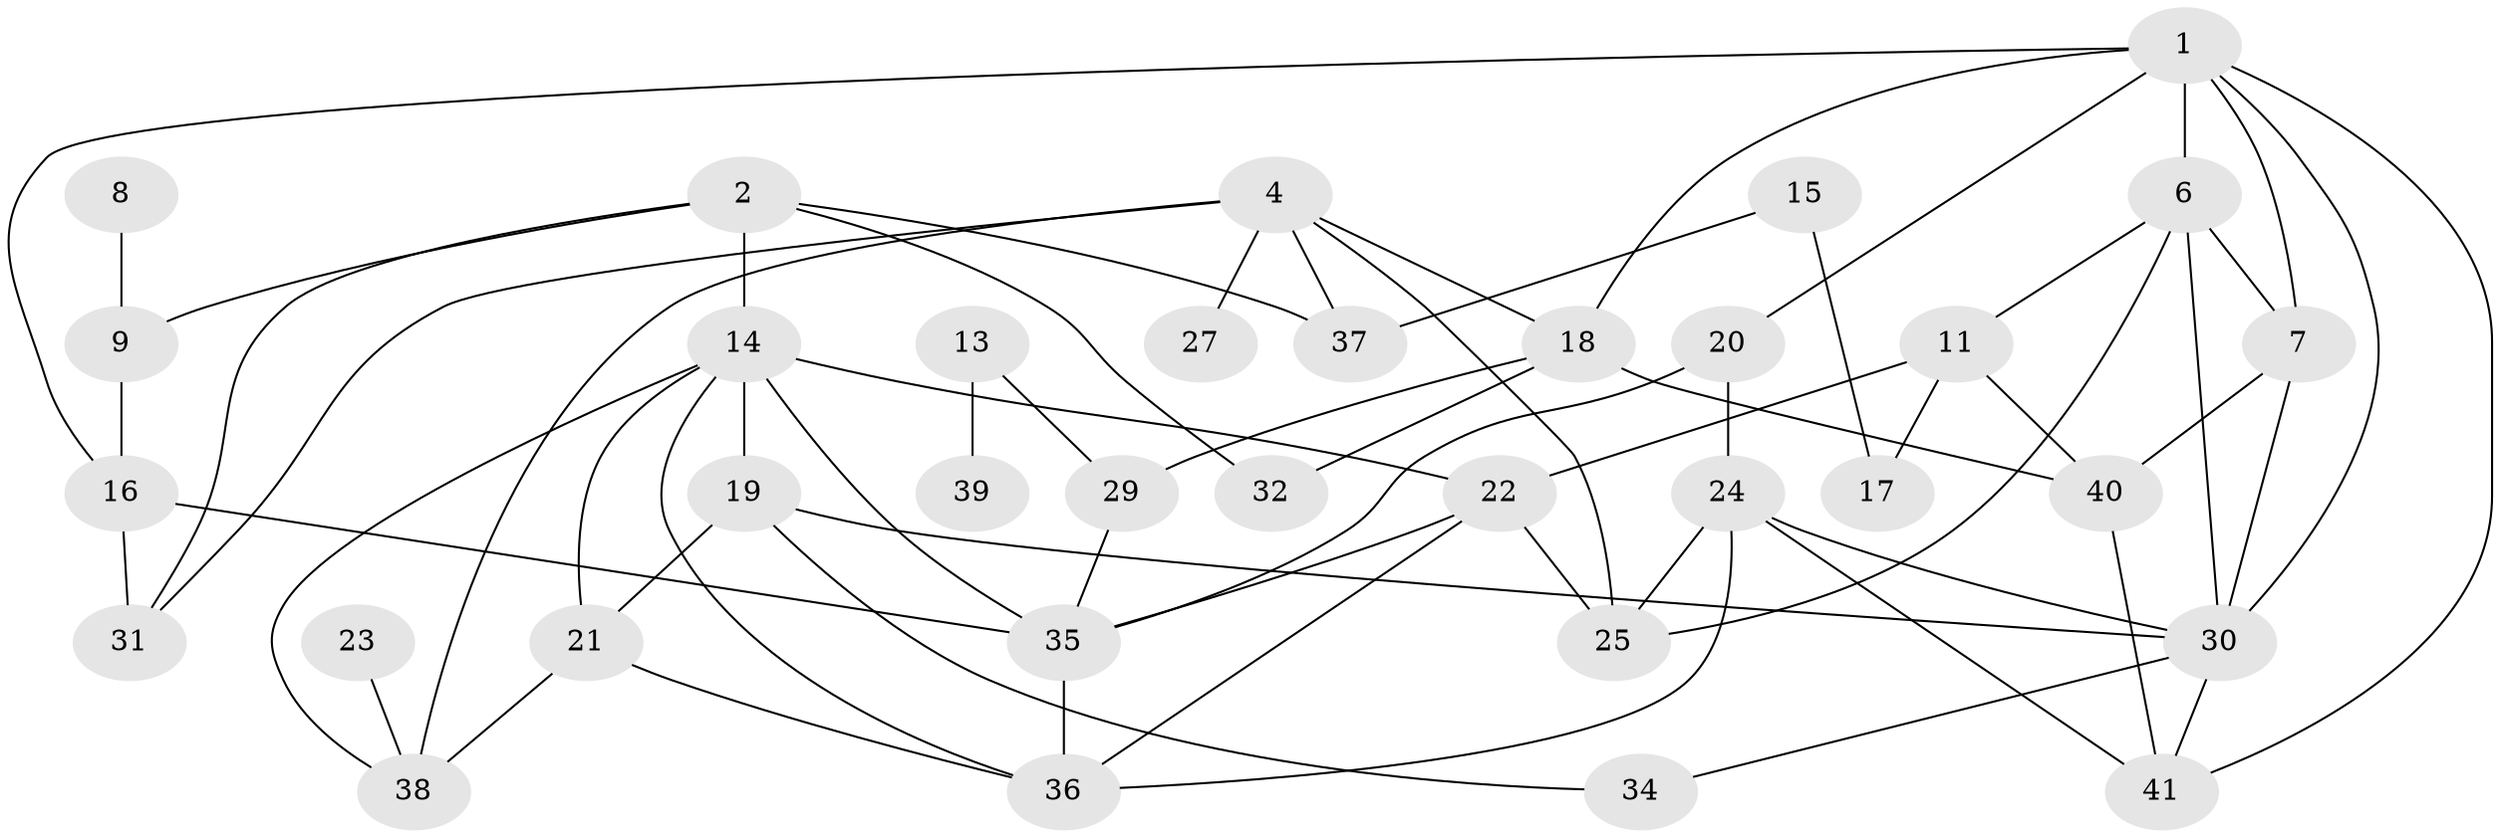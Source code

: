 // original degree distribution, {4: 0.1686746987951807, 5: 0.08433734939759036, 3: 0.1686746987951807, 2: 0.26506024096385544, 6: 0.060240963855421686, 0: 0.0963855421686747, 1: 0.1566265060240964}
// Generated by graph-tools (version 1.1) at 2025/35/03/04/25 23:35:48]
// undirected, 34 vertices, 64 edges
graph export_dot {
  node [color=gray90,style=filled];
  1;
  2;
  4;
  6;
  7;
  8;
  9;
  11;
  13;
  14;
  15;
  16;
  17;
  18;
  19;
  20;
  21;
  22;
  23;
  24;
  25;
  27;
  29;
  30;
  31;
  32;
  34;
  35;
  36;
  37;
  38;
  39;
  40;
  41;
  1 -- 6 [weight=1.0];
  1 -- 7 [weight=1.0];
  1 -- 16 [weight=1.0];
  1 -- 18 [weight=1.0];
  1 -- 20 [weight=1.0];
  1 -- 30 [weight=1.0];
  1 -- 41 [weight=1.0];
  2 -- 9 [weight=1.0];
  2 -- 14 [weight=2.0];
  2 -- 31 [weight=1.0];
  2 -- 32 [weight=1.0];
  2 -- 37 [weight=1.0];
  4 -- 18 [weight=1.0];
  4 -- 25 [weight=1.0];
  4 -- 27 [weight=1.0];
  4 -- 31 [weight=1.0];
  4 -- 37 [weight=1.0];
  4 -- 38 [weight=1.0];
  6 -- 7 [weight=1.0];
  6 -- 11 [weight=1.0];
  6 -- 25 [weight=1.0];
  6 -- 30 [weight=2.0];
  7 -- 30 [weight=1.0];
  7 -- 40 [weight=1.0];
  8 -- 9 [weight=2.0];
  9 -- 16 [weight=1.0];
  11 -- 17 [weight=1.0];
  11 -- 22 [weight=1.0];
  11 -- 40 [weight=1.0];
  13 -- 29 [weight=1.0];
  13 -- 39 [weight=1.0];
  14 -- 19 [weight=1.0];
  14 -- 21 [weight=1.0];
  14 -- 22 [weight=1.0];
  14 -- 35 [weight=2.0];
  14 -- 36 [weight=1.0];
  14 -- 38 [weight=1.0];
  15 -- 17 [weight=1.0];
  15 -- 37 [weight=1.0];
  16 -- 31 [weight=1.0];
  16 -- 35 [weight=1.0];
  18 -- 29 [weight=1.0];
  18 -- 32 [weight=1.0];
  18 -- 40 [weight=1.0];
  19 -- 21 [weight=1.0];
  19 -- 30 [weight=1.0];
  19 -- 34 [weight=1.0];
  20 -- 24 [weight=1.0];
  20 -- 35 [weight=1.0];
  21 -- 36 [weight=1.0];
  21 -- 38 [weight=1.0];
  22 -- 25 [weight=1.0];
  22 -- 35 [weight=1.0];
  22 -- 36 [weight=1.0];
  23 -- 38 [weight=1.0];
  24 -- 25 [weight=1.0];
  24 -- 30 [weight=2.0];
  24 -- 36 [weight=1.0];
  24 -- 41 [weight=1.0];
  29 -- 35 [weight=1.0];
  30 -- 34 [weight=1.0];
  30 -- 41 [weight=1.0];
  35 -- 36 [weight=1.0];
  40 -- 41 [weight=1.0];
}
